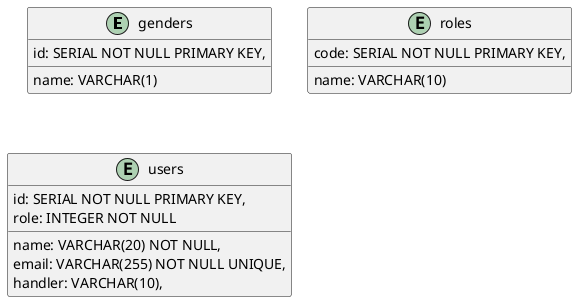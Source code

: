 @startuml sampledb.er
	entity genders {
		id: SERIAL NOT NULL PRIMARY KEY,
		name: VARCHAR(1)
	}

	entity roles {
		code: SERIAL NOT NULL PRIMARY KEY,
		name: VARCHAR(10)
	}

	entity users {
		id: SERIAL NOT NULL PRIMARY KEY,
		name: VARCHAR(20) NOT NULL,
		email: VARCHAR(255) NOT NULL UNIQUE,
		handler: VARCHAR(10),
		role: INTEGER NOT NULL
	}



@enduml